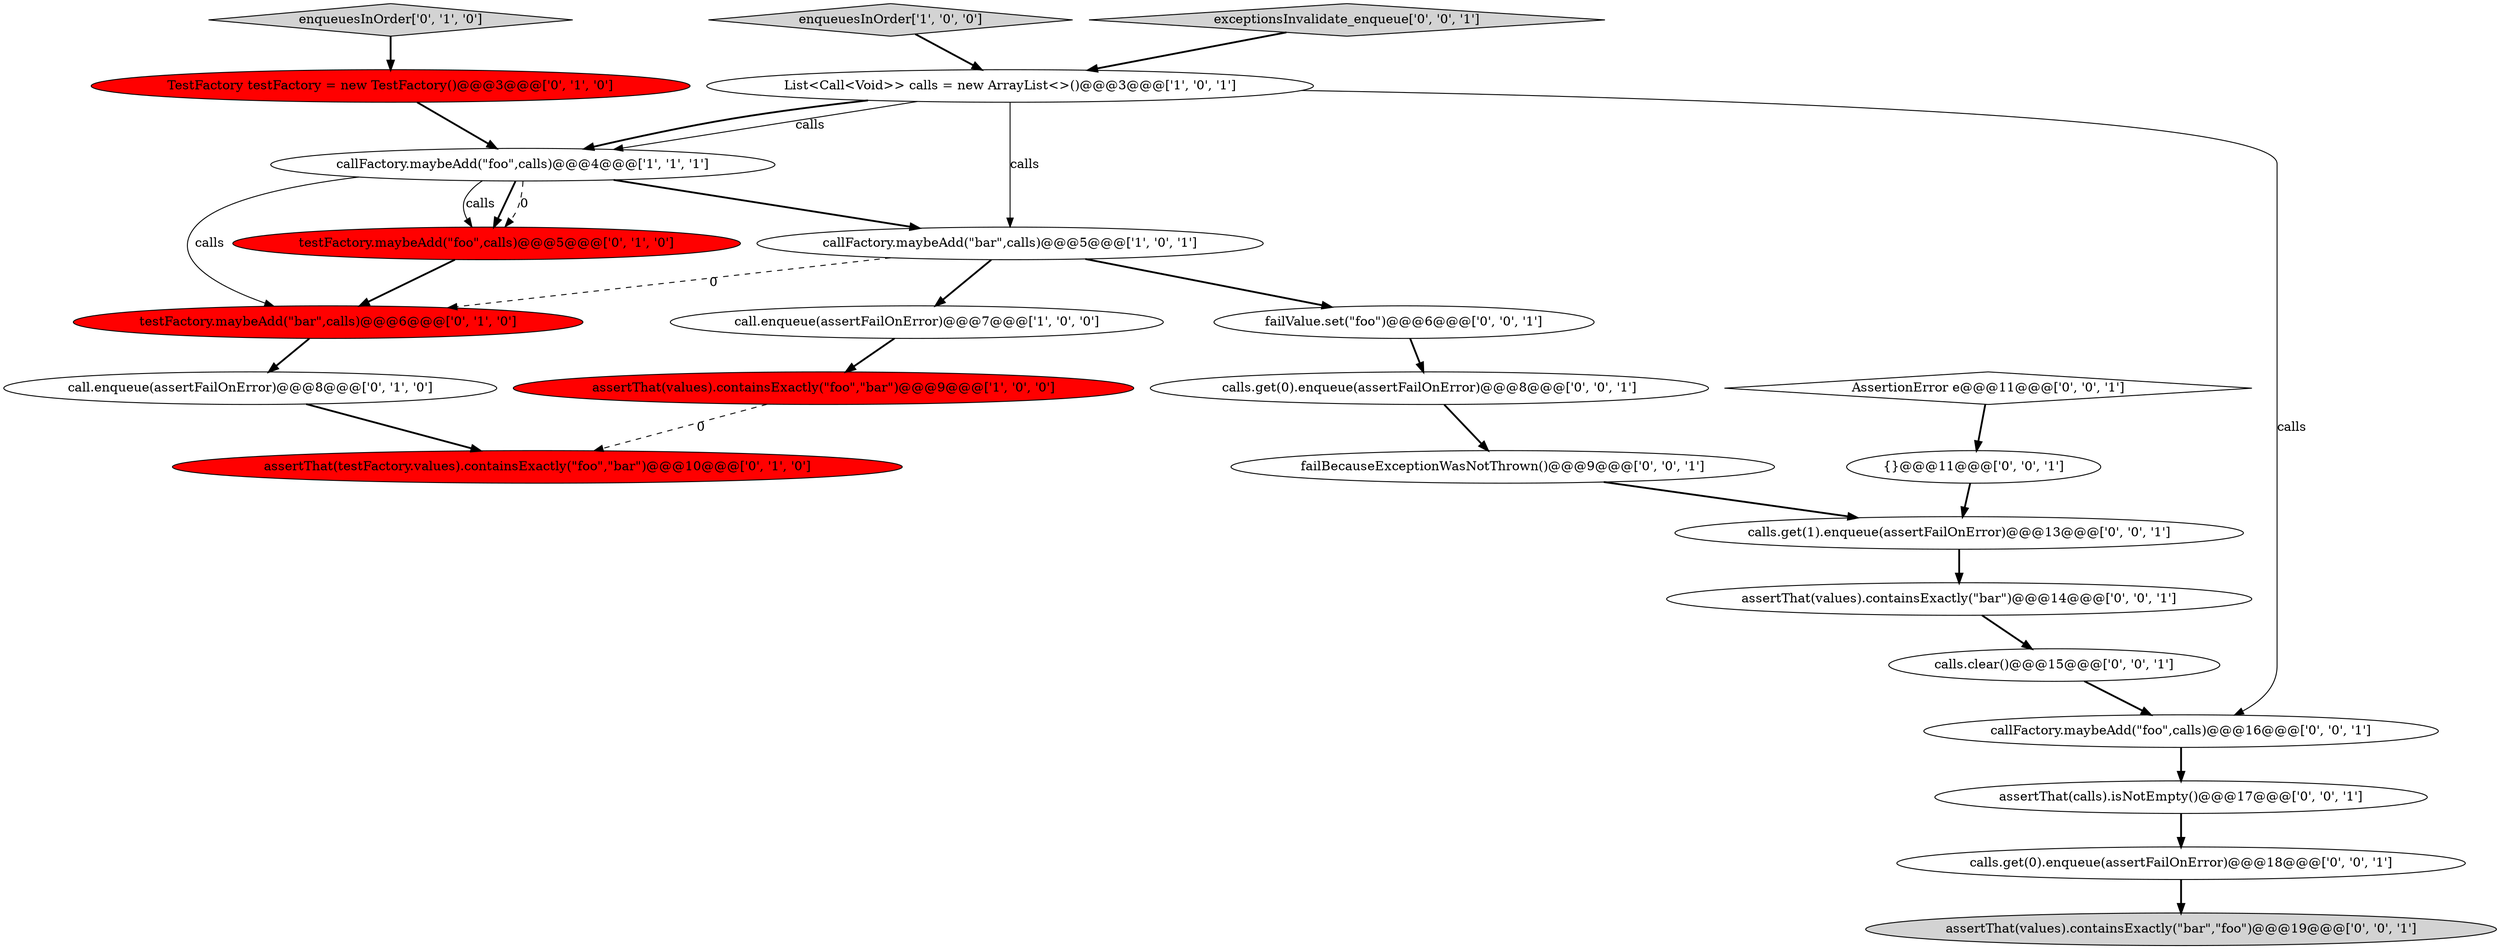 digraph {
0 [style = filled, label = "callFactory.maybeAdd(\"foo\",calls)@@@4@@@['1', '1', '1']", fillcolor = white, shape = ellipse image = "AAA0AAABBB1BBB"];
1 [style = filled, label = "call.enqueue(assertFailOnError)@@@7@@@['1', '0', '0']", fillcolor = white, shape = ellipse image = "AAA0AAABBB1BBB"];
24 [style = filled, label = "calls.get(0).enqueue(assertFailOnError)@@@8@@@['0', '0', '1']", fillcolor = white, shape = ellipse image = "AAA0AAABBB3BBB"];
10 [style = filled, label = "testFactory.maybeAdd(\"bar\",calls)@@@6@@@['0', '1', '0']", fillcolor = red, shape = ellipse image = "AAA1AAABBB2BBB"];
9 [style = filled, label = "TestFactory testFactory = new TestFactory()@@@3@@@['0', '1', '0']", fillcolor = red, shape = ellipse image = "AAA1AAABBB2BBB"];
19 [style = filled, label = "calls.clear()@@@15@@@['0', '0', '1']", fillcolor = white, shape = ellipse image = "AAA0AAABBB3BBB"];
20 [style = filled, label = "callFactory.maybeAdd(\"foo\",calls)@@@16@@@['0', '0', '1']", fillcolor = white, shape = ellipse image = "AAA0AAABBB3BBB"];
14 [style = filled, label = "calls.get(0).enqueue(assertFailOnError)@@@18@@@['0', '0', '1']", fillcolor = white, shape = ellipse image = "AAA0AAABBB3BBB"];
5 [style = filled, label = "enqueuesInOrder['1', '0', '0']", fillcolor = lightgray, shape = diamond image = "AAA0AAABBB1BBB"];
3 [style = filled, label = "callFactory.maybeAdd(\"bar\",calls)@@@5@@@['1', '0', '1']", fillcolor = white, shape = ellipse image = "AAA0AAABBB1BBB"];
12 [style = filled, label = "failValue.set(\"foo\")@@@6@@@['0', '0', '1']", fillcolor = white, shape = ellipse image = "AAA0AAABBB3BBB"];
13 [style = filled, label = "exceptionsInvalidate_enqueue['0', '0', '1']", fillcolor = lightgray, shape = diamond image = "AAA0AAABBB3BBB"];
17 [style = filled, label = "failBecauseExceptionWasNotThrown()@@@9@@@['0', '0', '1']", fillcolor = white, shape = ellipse image = "AAA0AAABBB3BBB"];
4 [style = filled, label = "List<Call<Void>> calls = new ArrayList<>()@@@3@@@['1', '0', '1']", fillcolor = white, shape = ellipse image = "AAA0AAABBB1BBB"];
2 [style = filled, label = "assertThat(values).containsExactly(\"foo\",\"bar\")@@@9@@@['1', '0', '0']", fillcolor = red, shape = ellipse image = "AAA1AAABBB1BBB"];
15 [style = filled, label = "assertThat(calls).isNotEmpty()@@@17@@@['0', '0', '1']", fillcolor = white, shape = ellipse image = "AAA0AAABBB3BBB"];
18 [style = filled, label = "{}@@@11@@@['0', '0', '1']", fillcolor = white, shape = ellipse image = "AAA0AAABBB3BBB"];
11 [style = filled, label = "assertThat(testFactory.values).containsExactly(\"foo\",\"bar\")@@@10@@@['0', '1', '0']", fillcolor = red, shape = ellipse image = "AAA1AAABBB2BBB"];
21 [style = filled, label = "assertThat(values).containsExactly(\"bar\")@@@14@@@['0', '0', '1']", fillcolor = white, shape = ellipse image = "AAA0AAABBB3BBB"];
22 [style = filled, label = "AssertionError e@@@11@@@['0', '0', '1']", fillcolor = white, shape = diamond image = "AAA0AAABBB3BBB"];
6 [style = filled, label = "enqueuesInOrder['0', '1', '0']", fillcolor = lightgray, shape = diamond image = "AAA0AAABBB2BBB"];
16 [style = filled, label = "assertThat(values).containsExactly(\"bar\",\"foo\")@@@19@@@['0', '0', '1']", fillcolor = lightgray, shape = ellipse image = "AAA0AAABBB3BBB"];
7 [style = filled, label = "testFactory.maybeAdd(\"foo\",calls)@@@5@@@['0', '1', '0']", fillcolor = red, shape = ellipse image = "AAA1AAABBB2BBB"];
8 [style = filled, label = "call.enqueue(assertFailOnError)@@@8@@@['0', '1', '0']", fillcolor = white, shape = ellipse image = "AAA0AAABBB2BBB"];
23 [style = filled, label = "calls.get(1).enqueue(assertFailOnError)@@@13@@@['0', '0', '1']", fillcolor = white, shape = ellipse image = "AAA0AAABBB3BBB"];
0->3 [style = bold, label=""];
14->16 [style = bold, label=""];
4->0 [style = solid, label="calls"];
9->0 [style = bold, label=""];
18->23 [style = bold, label=""];
3->1 [style = bold, label=""];
21->19 [style = bold, label=""];
15->14 [style = bold, label=""];
0->7 [style = solid, label="calls"];
7->10 [style = bold, label=""];
19->20 [style = bold, label=""];
4->3 [style = solid, label="calls"];
0->10 [style = solid, label="calls"];
3->12 [style = bold, label=""];
12->24 [style = bold, label=""];
17->23 [style = bold, label=""];
4->0 [style = bold, label=""];
0->7 [style = bold, label=""];
22->18 [style = bold, label=""];
10->8 [style = bold, label=""];
23->21 [style = bold, label=""];
5->4 [style = bold, label=""];
24->17 [style = bold, label=""];
2->11 [style = dashed, label="0"];
1->2 [style = bold, label=""];
3->10 [style = dashed, label="0"];
6->9 [style = bold, label=""];
0->7 [style = dashed, label="0"];
8->11 [style = bold, label=""];
20->15 [style = bold, label=""];
4->20 [style = solid, label="calls"];
13->4 [style = bold, label=""];
}
